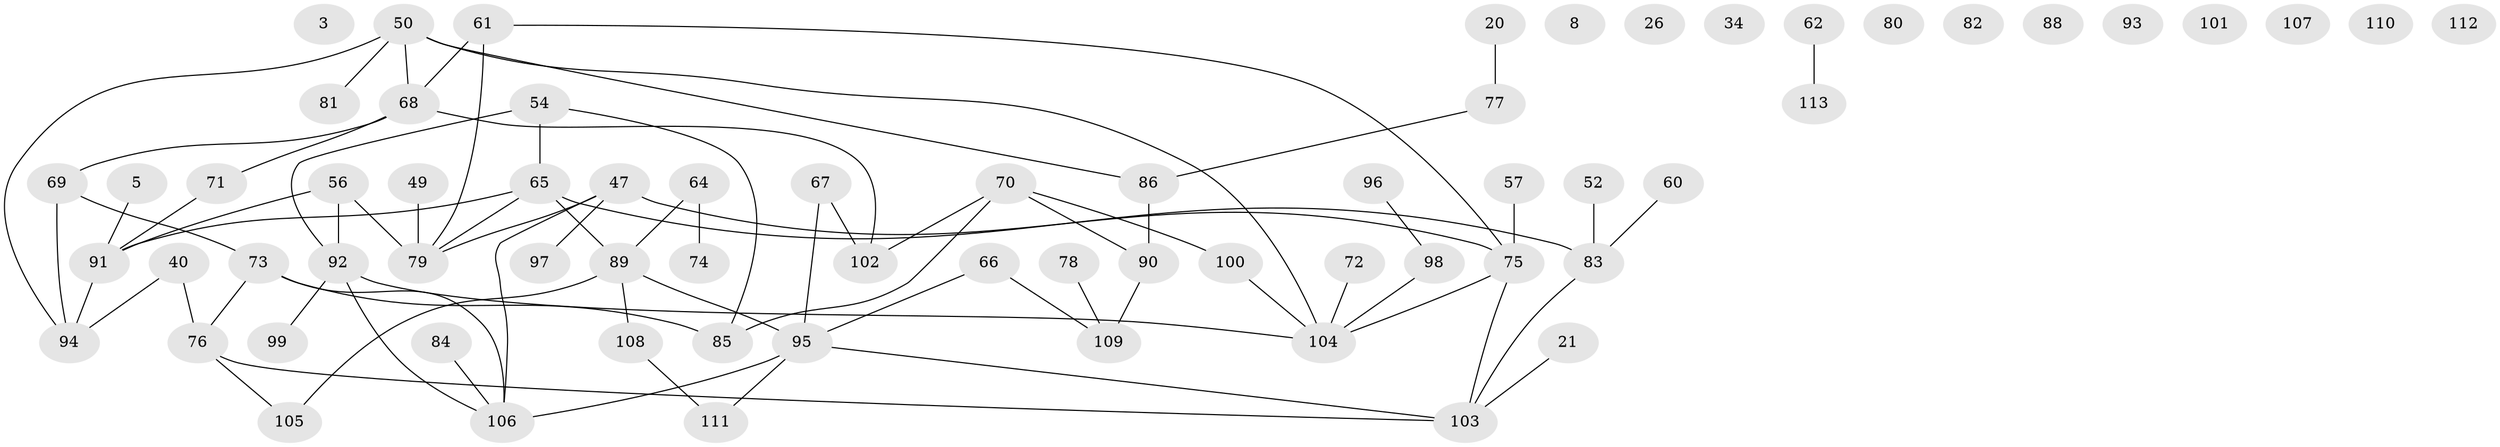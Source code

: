 // original degree distribution, {1: 0.21238938053097345, 3: 0.21238938053097345, 0: 0.10619469026548672, 2: 0.30973451327433627, 4: 0.07964601769911504, 5: 0.07079646017699115, 6: 0.008849557522123894}
// Generated by graph-tools (version 1.1) at 2025/42/03/04/25 21:42:17]
// undirected, 67 vertices, 76 edges
graph export_dot {
graph [start="1"]
  node [color=gray90,style=filled];
  3;
  5;
  8;
  20;
  21;
  26;
  34;
  40;
  47;
  49;
  50 [super="+13+31+48+18"];
  52;
  54 [super="+39+45"];
  56 [super="+17+32+37"];
  57;
  60;
  61;
  62;
  64;
  65 [super="+38"];
  66;
  67;
  68 [super="+2+55+35+59"];
  69;
  70 [super="+6+41"];
  71 [super="+28+23"];
  72;
  73 [super="+10+27"];
  74;
  75 [super="+7"];
  76 [super="+24"];
  77;
  78;
  79 [super="+63"];
  80;
  81;
  82;
  83;
  84;
  85 [super="+30"];
  86 [super="+58"];
  88;
  89 [super="+22+43"];
  90 [super="+87"];
  91 [super="+4+36"];
  92 [super="+44"];
  93;
  94 [super="+14"];
  95 [super="+42+51"];
  96;
  97;
  98;
  99;
  100 [super="+29"];
  101;
  102 [super="+53+46"];
  103 [super="+33"];
  104;
  105 [super="+16"];
  106 [super="+25"];
  107;
  108;
  109 [super="+19"];
  110;
  111;
  112;
  113;
  5 -- 91;
  20 -- 77;
  21 -- 103;
  40 -- 94;
  40 -- 76;
  47 -- 75;
  47 -- 97;
  47 -- 106;
  47 -- 79;
  49 -- 79;
  50 -- 104;
  50 -- 81;
  50 -- 86;
  50 -- 68;
  50 -- 94;
  52 -- 83;
  54 -- 85;
  54 -- 65;
  54 -- 92;
  56 -- 91;
  56 -- 79;
  56 -- 92;
  57 -- 75;
  60 -- 83;
  61 -- 75;
  61 -- 79;
  61 -- 68;
  62 -- 113;
  64 -- 74;
  64 -- 89;
  65 -- 83;
  65 -- 91;
  65 -- 89;
  65 -- 79;
  66 -- 109;
  66 -- 95;
  67 -- 95;
  67 -- 102;
  68 -- 69;
  68 -- 102;
  68 -- 71;
  69 -- 94;
  69 -- 73;
  70 -- 100;
  70 -- 90;
  70 -- 85;
  70 -- 102;
  71 -- 91;
  72 -- 104;
  73 -- 106;
  73 -- 76 [weight=2];
  73 -- 85;
  75 -- 104;
  75 -- 103;
  76 -- 105;
  76 -- 103;
  77 -- 86;
  78 -- 109;
  83 -- 103;
  84 -- 106;
  86 -- 90;
  89 -- 105;
  89 -- 108;
  89 -- 95;
  90 -- 109 [weight=2];
  91 -- 94;
  92 -- 99;
  92 -- 104;
  92 -- 106;
  95 -- 111;
  95 -- 103;
  95 -- 106;
  96 -- 98;
  98 -- 104;
  100 -- 104;
  108 -- 111;
}
